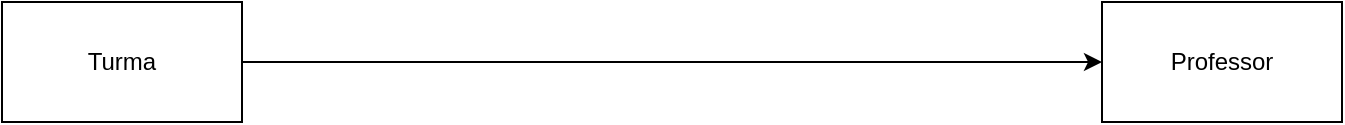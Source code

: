 <mxfile version="14.9.7" type="github">
  <diagram id="CgnHPvHhL-sMnAR1c2tC" name="Page-1">
    <mxGraphModel dx="1422" dy="800" grid="1" gridSize="10" guides="1" tooltips="1" connect="1" arrows="1" fold="1" page="1" pageScale="1" pageWidth="827" pageHeight="1169" math="0" shadow="0">
      <root>
        <mxCell id="0" />
        <mxCell id="1" parent="0" />
        <mxCell id="gBN4GQVtETbP0Slxjohg-3" style="edgeStyle=orthogonalEdgeStyle;rounded=0;orthogonalLoop=1;jettySize=auto;html=1;entryX=0;entryY=0.5;entryDx=0;entryDy=0;" edge="1" parent="1" source="gBN4GQVtETbP0Slxjohg-1" target="gBN4GQVtETbP0Slxjohg-2">
          <mxGeometry relative="1" as="geometry" />
        </mxCell>
        <mxCell id="gBN4GQVtETbP0Slxjohg-1" value="Turma" style="rounded=0;whiteSpace=wrap;html=1;" vertex="1" parent="1">
          <mxGeometry x="40" y="70" width="120" height="60" as="geometry" />
        </mxCell>
        <mxCell id="gBN4GQVtETbP0Slxjohg-2" value="Professor&lt;br&gt;" style="rounded=0;whiteSpace=wrap;html=1;" vertex="1" parent="1">
          <mxGeometry x="590" y="70" width="120" height="60" as="geometry" />
        </mxCell>
      </root>
    </mxGraphModel>
  </diagram>
</mxfile>
